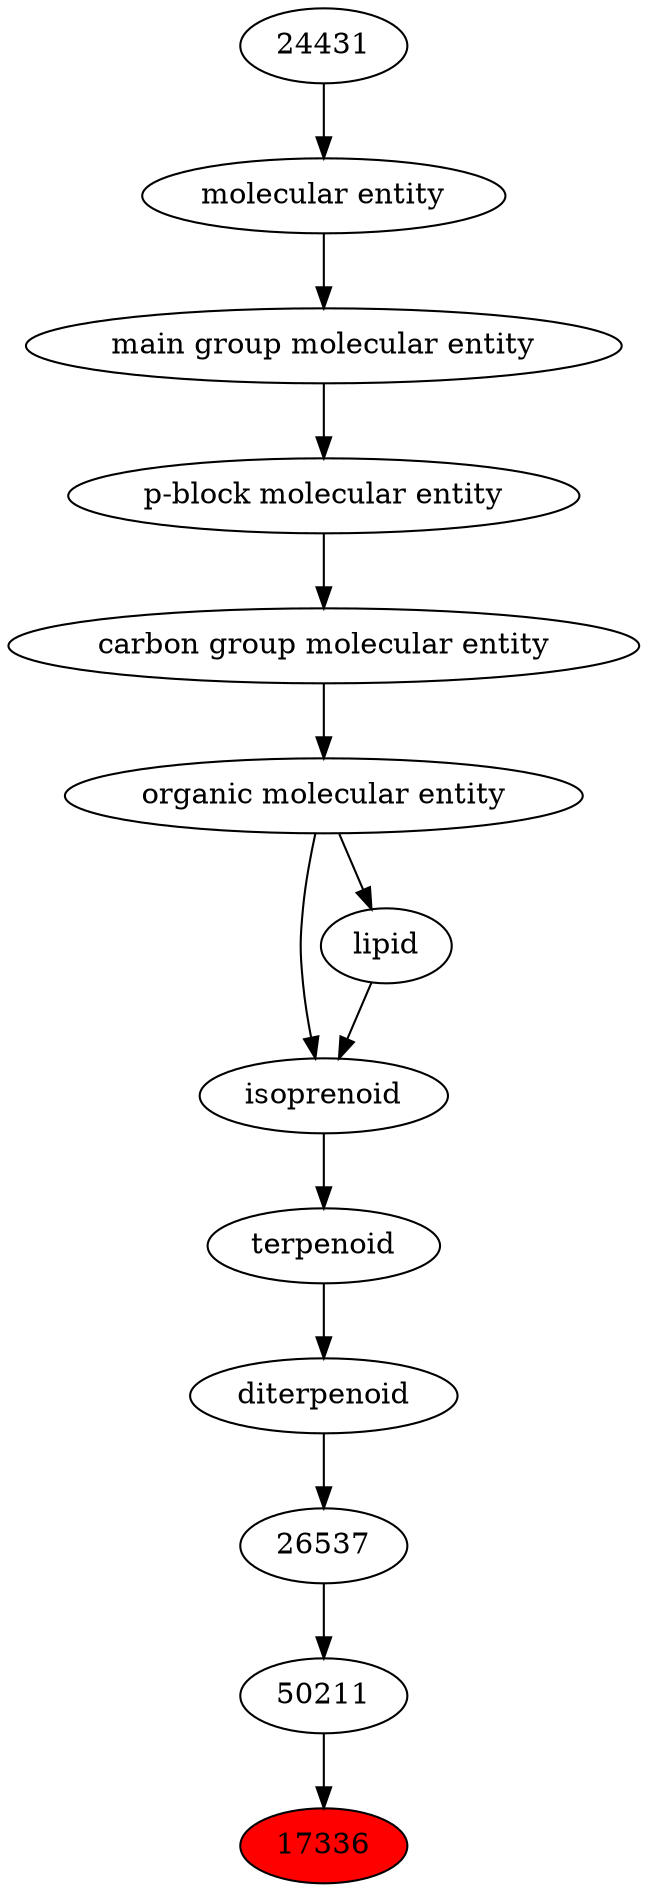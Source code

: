 digraph tree{ 
17336 [label="17336" fillcolor=red style=filled]
50211 -> 17336
50211 [label="50211"]
26537 -> 50211
26537 [label="26537"]
23849 -> 26537
23849 [label="diterpenoid"]
26873 -> 23849
26873 [label="terpenoid"]
24913 -> 26873
24913 [label="isoprenoid"]
18059 -> 24913
50860 -> 24913
18059 [label="lipid"]
50860 -> 18059
50860 [label="organic molecular entity"]
33582 -> 50860
33582 [label="carbon group molecular entity"]
33675 -> 33582
33675 [label="p-block molecular entity"]
33579 -> 33675
33579 [label="main group molecular entity"]
23367 -> 33579
23367 [label="molecular entity"]
24431 -> 23367
24431 [label="24431"]
}